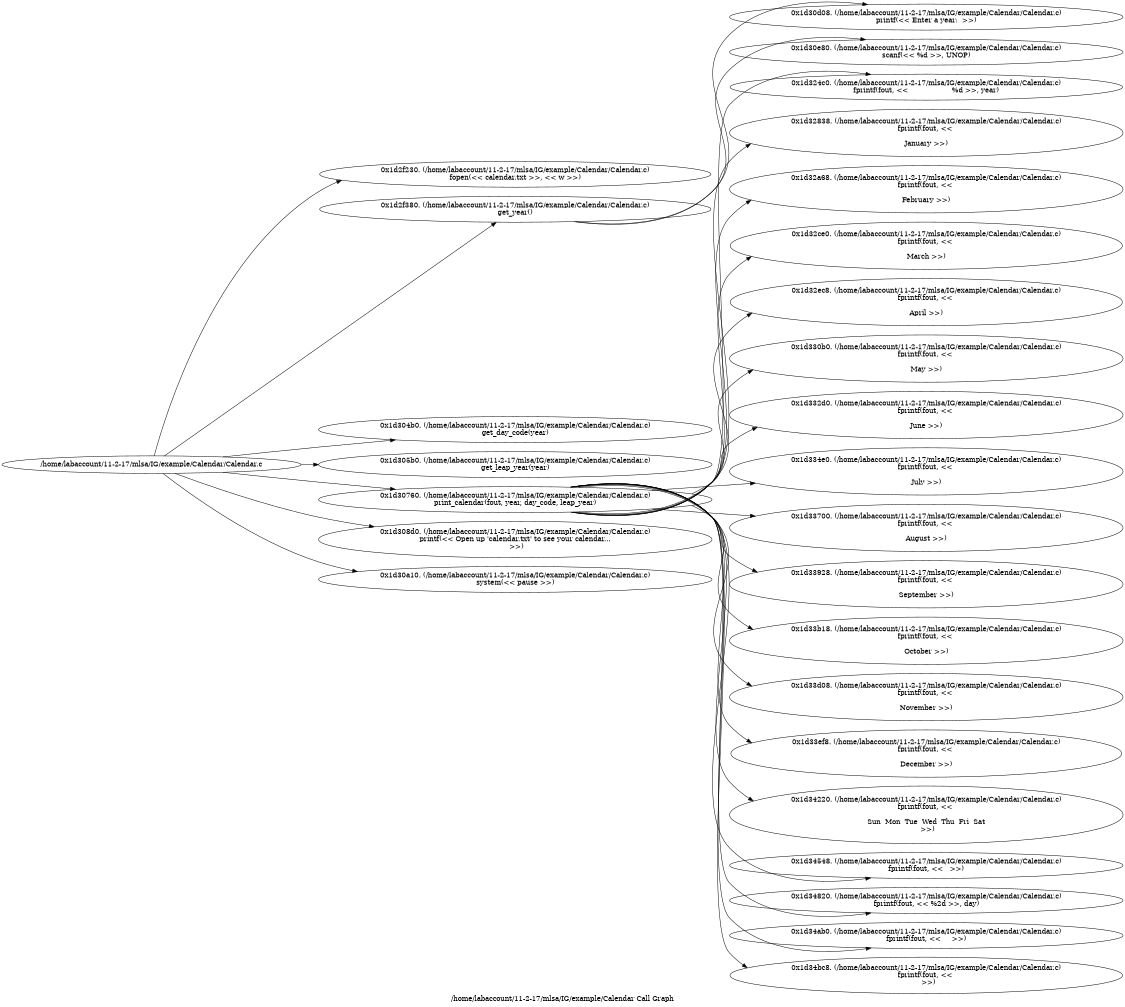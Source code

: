 digraph "/home/labaccount/11-2-17/mlsa/IG/example/Calendar Call Graph" {
	graph [dpi=300
		rankdir=LR
		size="7.5, 10"
		label="/home/labaccount/11-2-17/mlsa/IG/example/Calendar Call Graph"
	];

	Node0x845214274 [shape=oval, label="/home/labaccount/11-2-17/mlsa/IG/example/Calendar/Calendar.c"];
	Node0x946558781 [shape=oval, label="0x1d2f230. (/home/labaccount/11-2-17/mlsa/IG/example/Calendar/Calendar.c)\nfopen(<< calendar.txt >>, << w >>)"];
	Node0x845214274 -> Node0x946558781;
	Node0x921501843 [shape=oval, label="0x1d2f380. (/home/labaccount/11-2-17/mlsa/IG/example/Calendar/Calendar.c)\nget_year()"];
	Node0x845214274 -> Node0x921501843;
	Node0x718997152 [shape=oval, label="0x1d304b0. (/home/labaccount/11-2-17/mlsa/IG/example/Calendar/Calendar.c)\nget_day_code(year)"];
	Node0x845214274 -> Node0x718997152;
	Node0x262805922 [shape=oval, label="0x1d305b0. (/home/labaccount/11-2-17/mlsa/IG/example/Calendar/Calendar.c)\nget_leap_year(year)"];
	Node0x845214274 -> Node0x262805922;
	Node0x742549917 [shape=oval, label="0x1d30760. (/home/labaccount/11-2-17/mlsa/IG/example/Calendar/Calendar.c)\nprint_calendar(fout, year, day_code, leap_year)"];
	Node0x845214274 -> Node0x742549917;
	Node0x888459876 [shape=oval, label="0x1d308d0. (/home/labaccount/11-2-17/mlsa/IG/example/Calendar/Calendar.c)\nprintf(<< Open up 'calendar.txt' to see your calendar...\n >>)"];
	Node0x845214274 -> Node0x888459876;
	Node0x216312216 [shape=oval, label="0x1d30a10. (/home/labaccount/11-2-17/mlsa/IG/example/Calendar/Calendar.c)\nsystem(<< pause >>)"];
	Node0x845214274 -> Node0x216312216;
	Node0x978122668 [shape=oval, label="0x1d30d08. (/home/labaccount/11-2-17/mlsa/IG/example/Calendar/Calendar.c)\nprintf(<< Enter a year:  >>)"];
	Node0x921501843 -> Node0x978122668;
	Node0x797609280 [shape=oval, label="0x1d30e80. (/home/labaccount/11-2-17/mlsa/IG/example/Calendar/Calendar.c)\nscanf(<< %d >>, UNOP)"];
	Node0x921501843 -> Node0x797609280;
	Node0x369422883 [shape=oval, label="0x1d324c0. (/home/labaccount/11-2-17/mlsa/IG/example/Calendar/Calendar.c)\nfprintf(fout, <<                    %d >>, year)"];
	Node0x742549917 -> Node0x369422883;
	Node0x632985490 [shape=oval, label="0x1d32838. (/home/labaccount/11-2-17/mlsa/IG/example/Calendar/Calendar.c)\nfprintf(fout, << \n\nJanuary >>)"];
	Node0x742549917 -> Node0x632985490;
	Node0x210156734 [shape=oval, label="0x1d32a68. (/home/labaccount/11-2-17/mlsa/IG/example/Calendar/Calendar.c)\nfprintf(fout, << \n\nFebruary >>)"];
	Node0x742549917 -> Node0x210156734;
	Node0x109909731 [shape=oval, label="0x1d32ce0. (/home/labaccount/11-2-17/mlsa/IG/example/Calendar/Calendar.c)\nfprintf(fout, << \n\nMarch >>)"];
	Node0x742549917 -> Node0x109909731;
	Node0x988316415 [shape=oval, label="0x1d32ec8. (/home/labaccount/11-2-17/mlsa/IG/example/Calendar/Calendar.c)\nfprintf(fout, << \n\nApril >>)"];
	Node0x742549917 -> Node0x988316415;
	Node0x964731725 [shape=oval, label="0x1d330b0. (/home/labaccount/11-2-17/mlsa/IG/example/Calendar/Calendar.c)\nfprintf(fout, << \n\nMay >>)"];
	Node0x742549917 -> Node0x964731725;
	Node0x992047101 [shape=oval, label="0x1d332d0. (/home/labaccount/11-2-17/mlsa/IG/example/Calendar/Calendar.c)\nfprintf(fout, << \n\nJune >>)"];
	Node0x742549917 -> Node0x992047101;
	Node0x193256400 [shape=oval, label="0x1d334e0. (/home/labaccount/11-2-17/mlsa/IG/example/Calendar/Calendar.c)\nfprintf(fout, << \n\nJuly >>)"];
	Node0x742549917 -> Node0x193256400;
	Node0x671110629 [shape=oval, label="0x1d33700. (/home/labaccount/11-2-17/mlsa/IG/example/Calendar/Calendar.c)\nfprintf(fout, << \n\nAugust >>)"];
	Node0x742549917 -> Node0x671110629;
	Node0x678406462 [shape=oval, label="0x1d33928. (/home/labaccount/11-2-17/mlsa/IG/example/Calendar/Calendar.c)\nfprintf(fout, << \n\nSeptember >>)"];
	Node0x742549917 -> Node0x678406462;
	Node0x593383463 [shape=oval, label="0x1d33b18. (/home/labaccount/11-2-17/mlsa/IG/example/Calendar/Calendar.c)\nfprintf(fout, << \n\nOctober >>)"];
	Node0x742549917 -> Node0x593383463;
	Node0x192741529 [shape=oval, label="0x1d33d08. (/home/labaccount/11-2-17/mlsa/IG/example/Calendar/Calendar.c)\nfprintf(fout, << \n\nNovember >>)"];
	Node0x742549917 -> Node0x192741529;
	Node0x555031226 [shape=oval, label="0x1d33ef8. (/home/labaccount/11-2-17/mlsa/IG/example/Calendar/Calendar.c)\nfprintf(fout, << \n\nDecember >>)"];
	Node0x742549917 -> Node0x555031226;
	Node0x233445217 [shape=oval, label="0x1d34220. (/home/labaccount/11-2-17/mlsa/IG/example/Calendar/Calendar.c)\nfprintf(fout, << \n\nSun  Mon  Tue  Wed  Thu  Fri  Sat\n >>)"];
	Node0x742549917 -> Node0x233445217;
	Node0x843464486 [shape=oval, label="0x1d34548. (/home/labaccount/11-2-17/mlsa/IG/example/Calendar/Calendar.c)\nfprintf(fout, <<   >>)"];
	Node0x742549917 -> Node0x843464486;
	Node0x727834631 [shape=oval, label="0x1d34820. (/home/labaccount/11-2-17/mlsa/IG/example/Calendar/Calendar.c)\nfprintf(fout, << %2d >>, day)"];
	Node0x742549917 -> Node0x727834631;
	Node0x273653069 [shape=oval, label="0x1d34ab0. (/home/labaccount/11-2-17/mlsa/IG/example/Calendar/Calendar.c)\nfprintf(fout, <<     >>)"];
	Node0x742549917 -> Node0x273653069;
	Node0x883130201 [shape=oval, label="0x1d34bc8. (/home/labaccount/11-2-17/mlsa/IG/example/Calendar/Calendar.c)\nfprintf(fout, << \n  >>)"];
	Node0x742549917 -> Node0x883130201;
}